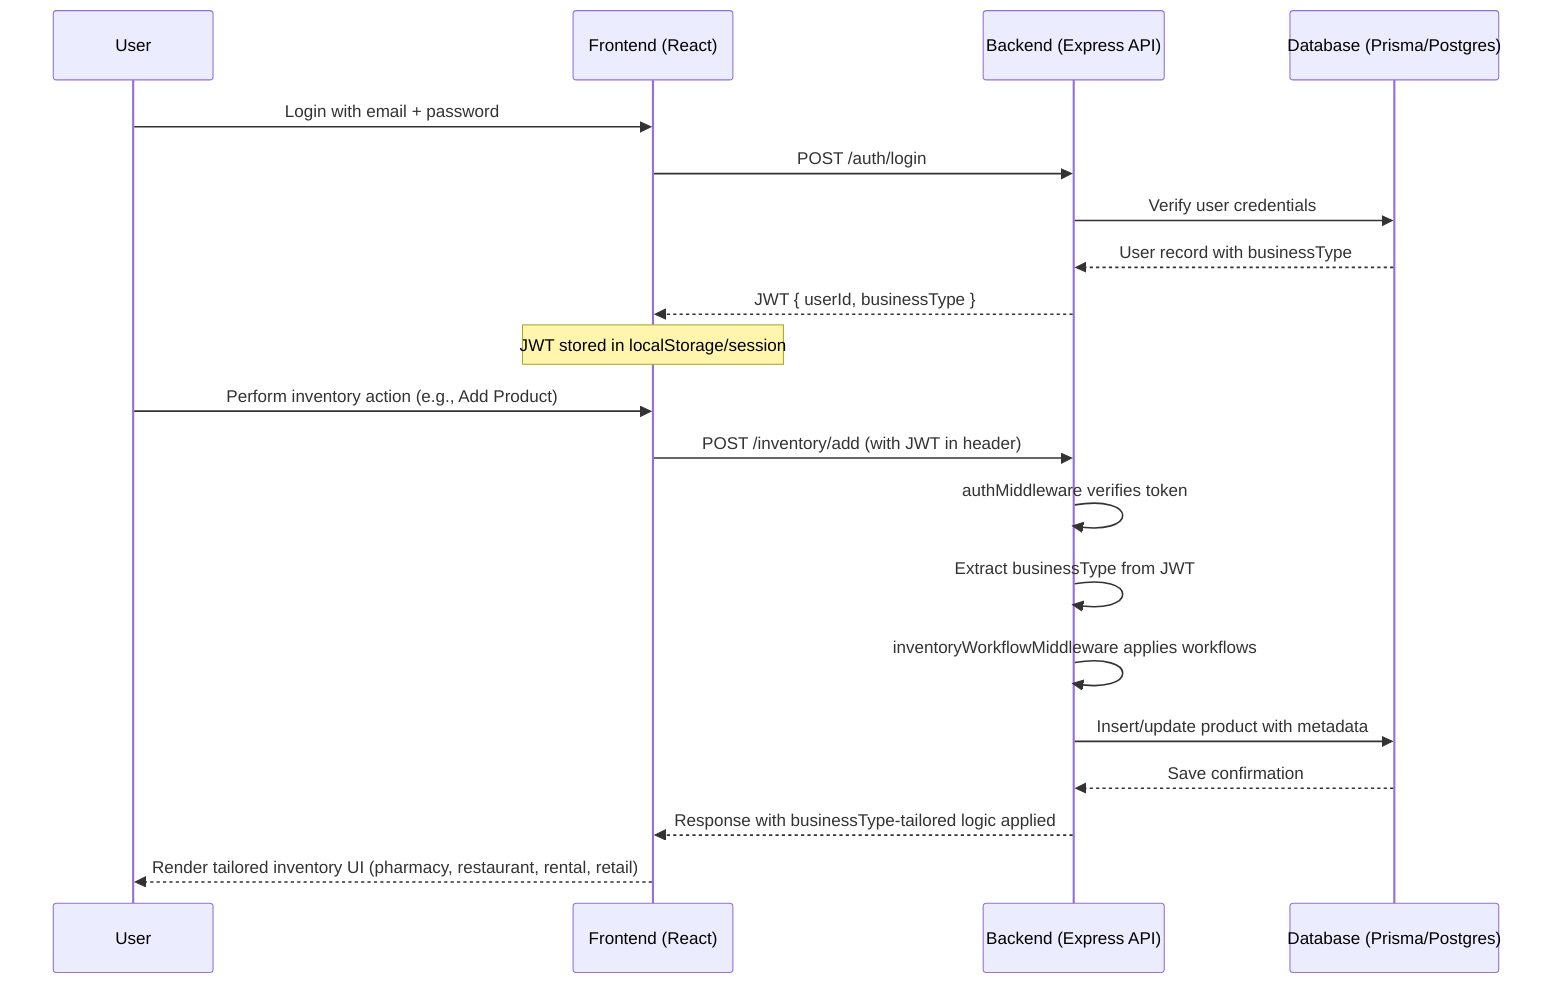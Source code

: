 sequenceDiagram
    participant U as User
    participant FE as Frontend (React)
    participant BE as Backend (Express API)
    participant DB as Database (Prisma/Postgres)

    U->>FE: Login with email + password
    FE->>BE: POST /auth/login
    BE->>DB: Verify user credentials
    DB-->>BE: User record with businessType
    BE-->>FE: JWT { userId, businessType }

    Note over FE: JWT stored in localStorage/session

    U->>FE: Perform inventory action (e.g., Add Product)
    FE->>BE: POST /inventory/add (with JWT in header)
    BE->>BE: authMiddleware verifies token
    BE->>BE: Extract businessType from JWT
    BE->>BE: inventoryWorkflowMiddleware applies workflows
    BE->>DB: Insert/update product with metadata
    DB-->>BE: Save confirmation
    BE-->>FE: Response with businessType-tailored logic applied
    FE-->>U: Render tailored inventory UI (pharmacy, restaurant, rental, retail)
